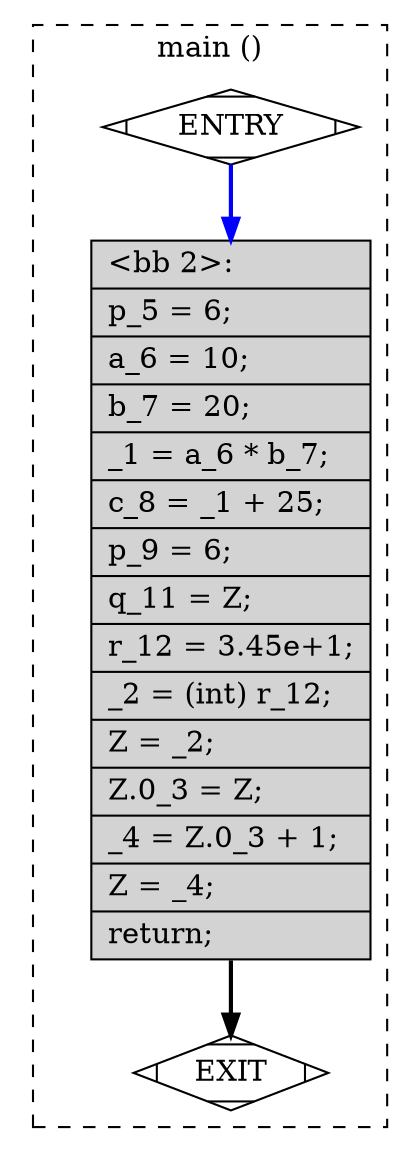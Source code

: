 digraph "A-1.c.019t.ssa" {
overlap=false;
subgraph "cluster_main" {
	style="dashed";
	color="black";
	label="main ()";
	fn_0_basic_block_0 [shape=Mdiamond,style=filled,fillcolor=white,label="ENTRY"];

	fn_0_basic_block_1 [shape=Mdiamond,style=filled,fillcolor=white,label="EXIT"];

	fn_0_basic_block_2 [shape=record,style=filled,fillcolor=lightgrey,label="{\<bb\ 2\>:\l\
|p_5\ =\ 6;\l\
|a_6\ =\ 10;\l\
|b_7\ =\ 20;\l\
|_1\ =\ a_6\ *\ b_7;\l\
|c_8\ =\ _1\ +\ 25;\l\
|p_9\ =\ 6;\l\
|q_11\ =\ Z;\l\
|r_12\ =\ 3.45e+1;\l\
|_2\ =\ (int)\ r_12;\l\
|Z\ =\ _2;\l\
|Z.0_3\ =\ Z;\l\
|_4\ =\ Z.0_3\ +\ 1;\l\
|Z\ =\ _4;\l\
|return;\l\
}"];

	fn_0_basic_block_0:s -> fn_0_basic_block_2:n [style="solid,bold",color=blue,weight=100,constraint=true];
	fn_0_basic_block_2:s -> fn_0_basic_block_1:n [style="solid,bold",color=black,weight=10,constraint=true];
	fn_0_basic_block_0:s -> fn_0_basic_block_1:n [style="invis",constraint=true];
}
}
